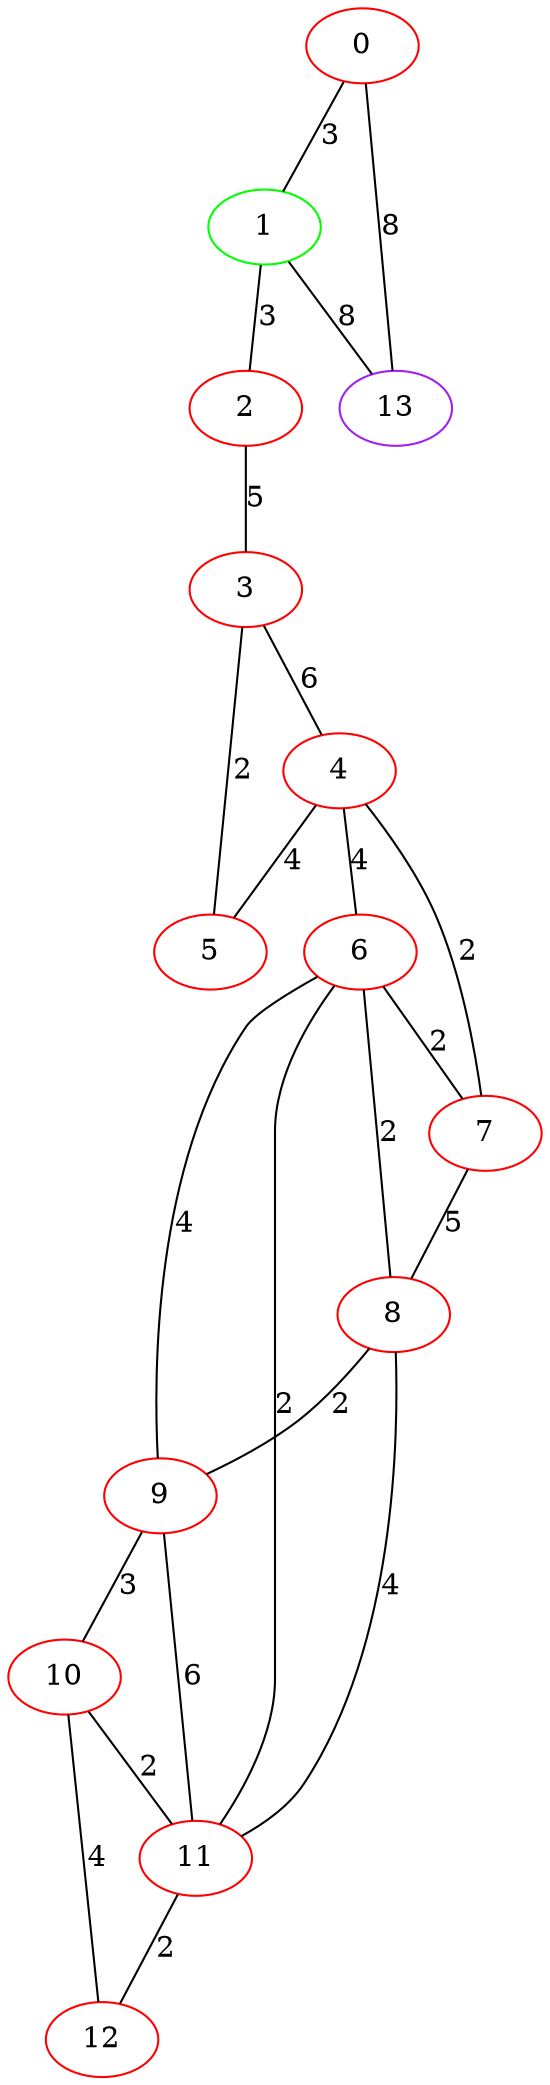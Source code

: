 graph "" {
0 [color=red, weight=1];
1 [color=green, weight=2];
2 [color=red, weight=1];
3 [color=red, weight=1];
4 [color=red, weight=1];
5 [color=red, weight=1];
6 [color=red, weight=1];
7 [color=red, weight=1];
8 [color=red, weight=1];
9 [color=red, weight=1];
10 [color=red, weight=1];
11 [color=red, weight=1];
12 [color=red, weight=1];
13 [color=purple, weight=4];
0 -- 1  [key=0, label=3];
0 -- 13  [key=0, label=8];
1 -- 2  [key=0, label=3];
1 -- 13  [key=0, label=8];
2 -- 3  [key=0, label=5];
3 -- 4  [key=0, label=6];
3 -- 5  [key=0, label=2];
4 -- 5  [key=0, label=4];
4 -- 6  [key=0, label=4];
4 -- 7  [key=0, label=2];
6 -- 8  [key=0, label=2];
6 -- 9  [key=0, label=4];
6 -- 11  [key=0, label=2];
6 -- 7  [key=0, label=2];
7 -- 8  [key=0, label=5];
8 -- 9  [key=0, label=2];
8 -- 11  [key=0, label=4];
9 -- 10  [key=0, label=3];
9 -- 11  [key=0, label=6];
10 -- 11  [key=0, label=2];
10 -- 12  [key=0, label=4];
11 -- 12  [key=0, label=2];
}
